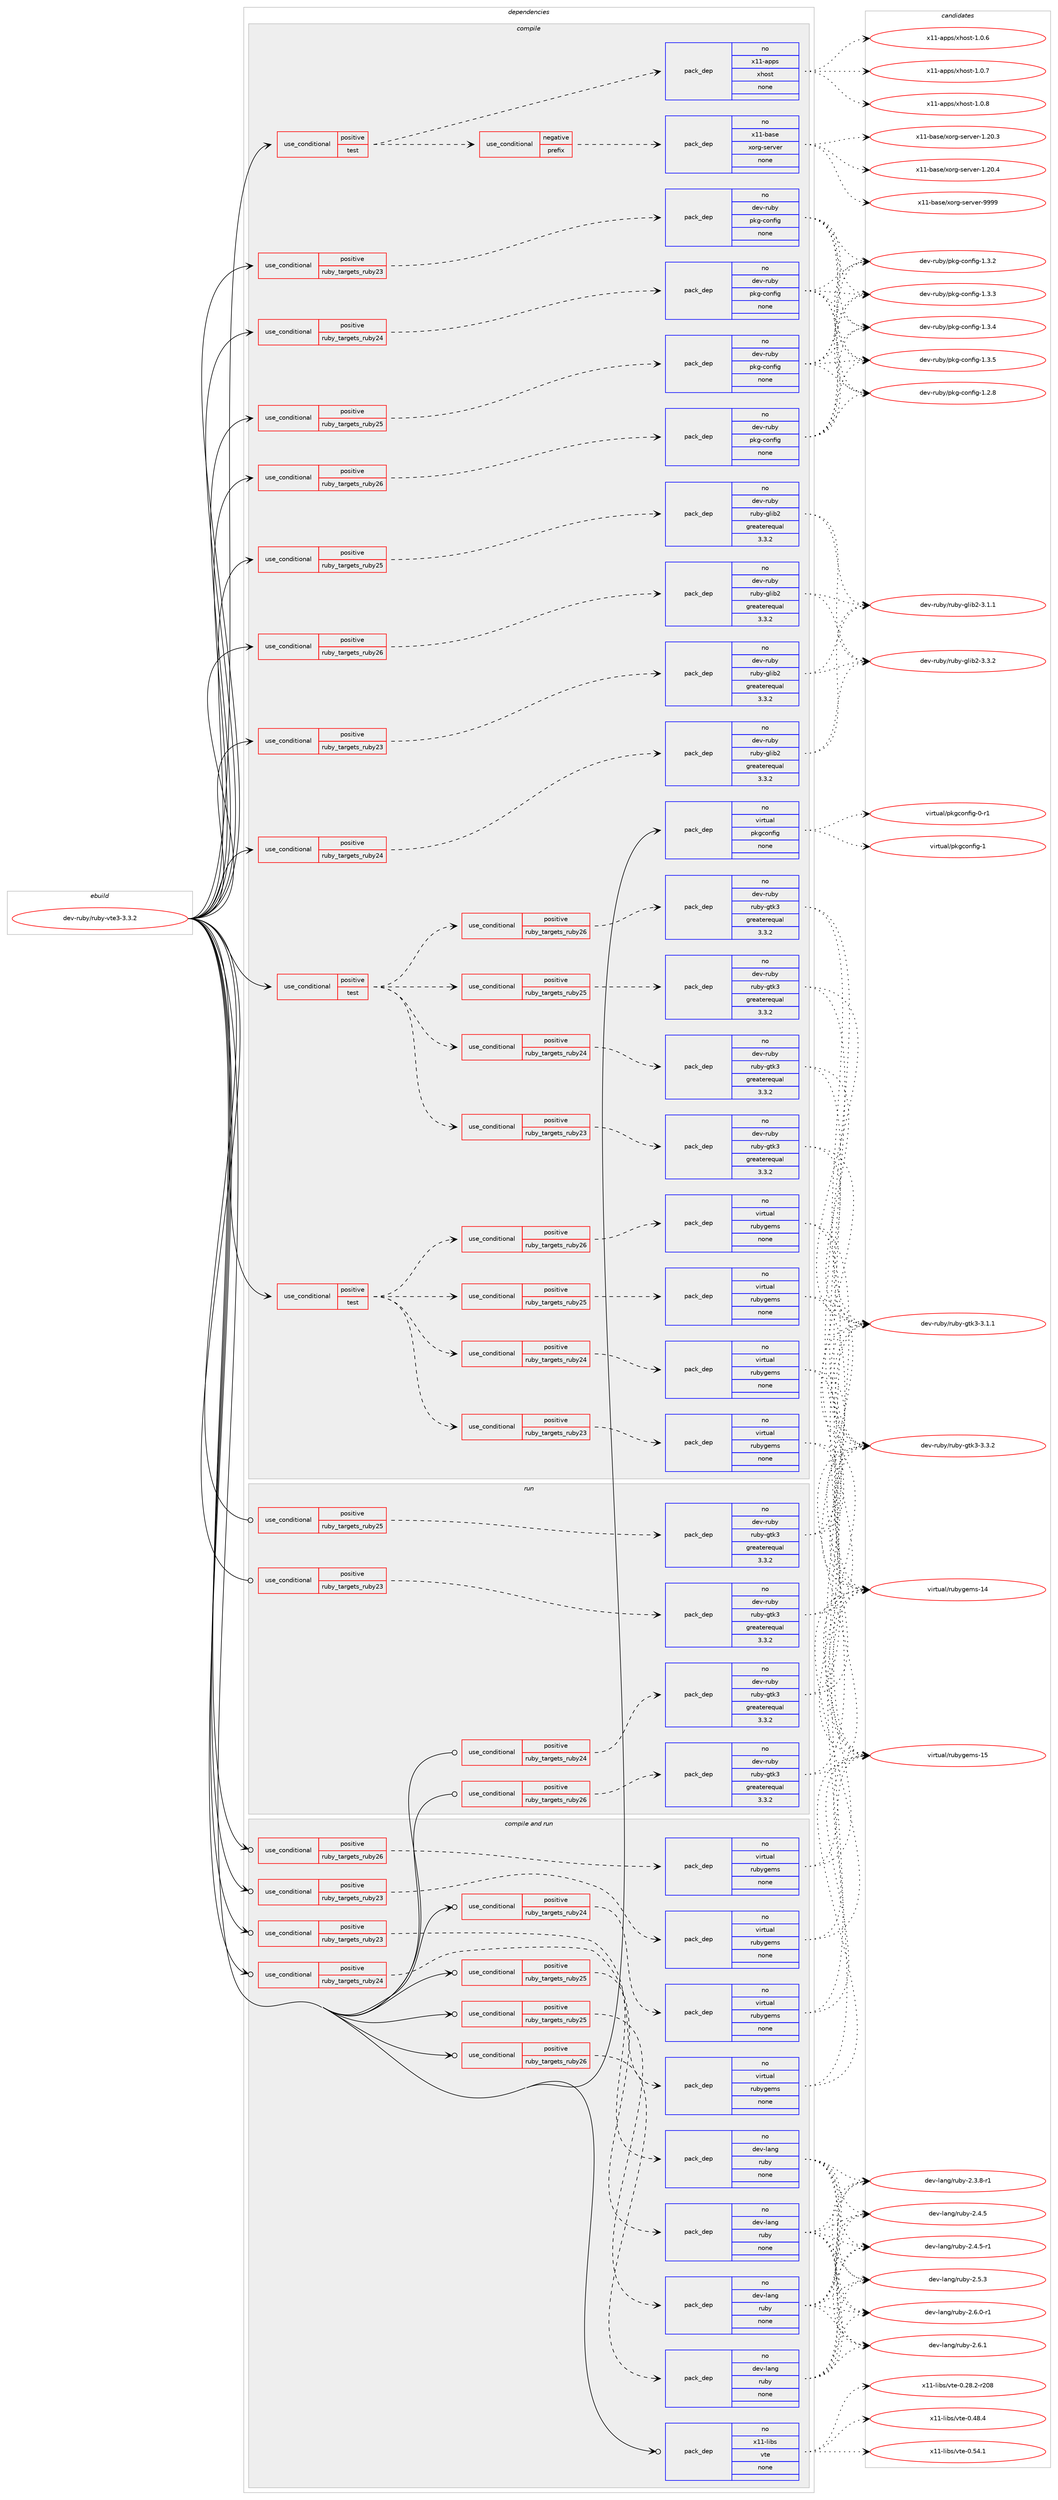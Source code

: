 digraph prolog {

# *************
# Graph options
# *************

newrank=true;
concentrate=true;
compound=true;
graph [rankdir=LR,fontname=Helvetica,fontsize=10,ranksep=1.5];#, ranksep=2.5, nodesep=0.2];
edge  [arrowhead=vee];
node  [fontname=Helvetica,fontsize=10];

# **********
# The ebuild
# **********

subgraph cluster_leftcol {
color=gray;
rank=same;
label=<<i>ebuild</i>>;
id [label="dev-ruby/ruby-vte3-3.3.2", color=red, width=4, href="../dev-ruby/ruby-vte3-3.3.2.svg"];
}

# ****************
# The dependencies
# ****************

subgraph cluster_midcol {
color=gray;
label=<<i>dependencies</i>>;
subgraph cluster_compile {
fillcolor="#eeeeee";
style=filled;
label=<<i>compile</i>>;
subgraph cond416242 {
dependency1525492 [label=<<TABLE BORDER="0" CELLBORDER="1" CELLSPACING="0" CELLPADDING="4"><TR><TD ROWSPAN="3" CELLPADDING="10">use_conditional</TD></TR><TR><TD>positive</TD></TR><TR><TD>ruby_targets_ruby23</TD></TR></TABLE>>, shape=none, color=red];
subgraph pack1085744 {
dependency1525493 [label=<<TABLE BORDER="0" CELLBORDER="1" CELLSPACING="0" CELLPADDING="4" WIDTH="220"><TR><TD ROWSPAN="6" CELLPADDING="30">pack_dep</TD></TR><TR><TD WIDTH="110">no</TD></TR><TR><TD>dev-ruby</TD></TR><TR><TD>pkg-config</TD></TR><TR><TD>none</TD></TR><TR><TD></TD></TR></TABLE>>, shape=none, color=blue];
}
dependency1525492:e -> dependency1525493:w [weight=20,style="dashed",arrowhead="vee"];
}
id:e -> dependency1525492:w [weight=20,style="solid",arrowhead="vee"];
subgraph cond416243 {
dependency1525494 [label=<<TABLE BORDER="0" CELLBORDER="1" CELLSPACING="0" CELLPADDING="4"><TR><TD ROWSPAN="3" CELLPADDING="10">use_conditional</TD></TR><TR><TD>positive</TD></TR><TR><TD>ruby_targets_ruby23</TD></TR></TABLE>>, shape=none, color=red];
subgraph pack1085745 {
dependency1525495 [label=<<TABLE BORDER="0" CELLBORDER="1" CELLSPACING="0" CELLPADDING="4" WIDTH="220"><TR><TD ROWSPAN="6" CELLPADDING="30">pack_dep</TD></TR><TR><TD WIDTH="110">no</TD></TR><TR><TD>dev-ruby</TD></TR><TR><TD>ruby-glib2</TD></TR><TR><TD>greaterequal</TD></TR><TR><TD>3.3.2</TD></TR></TABLE>>, shape=none, color=blue];
}
dependency1525494:e -> dependency1525495:w [weight=20,style="dashed",arrowhead="vee"];
}
id:e -> dependency1525494:w [weight=20,style="solid",arrowhead="vee"];
subgraph cond416244 {
dependency1525496 [label=<<TABLE BORDER="0" CELLBORDER="1" CELLSPACING="0" CELLPADDING="4"><TR><TD ROWSPAN="3" CELLPADDING="10">use_conditional</TD></TR><TR><TD>positive</TD></TR><TR><TD>ruby_targets_ruby24</TD></TR></TABLE>>, shape=none, color=red];
subgraph pack1085746 {
dependency1525497 [label=<<TABLE BORDER="0" CELLBORDER="1" CELLSPACING="0" CELLPADDING="4" WIDTH="220"><TR><TD ROWSPAN="6" CELLPADDING="30">pack_dep</TD></TR><TR><TD WIDTH="110">no</TD></TR><TR><TD>dev-ruby</TD></TR><TR><TD>pkg-config</TD></TR><TR><TD>none</TD></TR><TR><TD></TD></TR></TABLE>>, shape=none, color=blue];
}
dependency1525496:e -> dependency1525497:w [weight=20,style="dashed",arrowhead="vee"];
}
id:e -> dependency1525496:w [weight=20,style="solid",arrowhead="vee"];
subgraph cond416245 {
dependency1525498 [label=<<TABLE BORDER="0" CELLBORDER="1" CELLSPACING="0" CELLPADDING="4"><TR><TD ROWSPAN="3" CELLPADDING="10">use_conditional</TD></TR><TR><TD>positive</TD></TR><TR><TD>ruby_targets_ruby24</TD></TR></TABLE>>, shape=none, color=red];
subgraph pack1085747 {
dependency1525499 [label=<<TABLE BORDER="0" CELLBORDER="1" CELLSPACING="0" CELLPADDING="4" WIDTH="220"><TR><TD ROWSPAN="6" CELLPADDING="30">pack_dep</TD></TR><TR><TD WIDTH="110">no</TD></TR><TR><TD>dev-ruby</TD></TR><TR><TD>ruby-glib2</TD></TR><TR><TD>greaterequal</TD></TR><TR><TD>3.3.2</TD></TR></TABLE>>, shape=none, color=blue];
}
dependency1525498:e -> dependency1525499:w [weight=20,style="dashed",arrowhead="vee"];
}
id:e -> dependency1525498:w [weight=20,style="solid",arrowhead="vee"];
subgraph cond416246 {
dependency1525500 [label=<<TABLE BORDER="0" CELLBORDER="1" CELLSPACING="0" CELLPADDING="4"><TR><TD ROWSPAN="3" CELLPADDING="10">use_conditional</TD></TR><TR><TD>positive</TD></TR><TR><TD>ruby_targets_ruby25</TD></TR></TABLE>>, shape=none, color=red];
subgraph pack1085748 {
dependency1525501 [label=<<TABLE BORDER="0" CELLBORDER="1" CELLSPACING="0" CELLPADDING="4" WIDTH="220"><TR><TD ROWSPAN="6" CELLPADDING="30">pack_dep</TD></TR><TR><TD WIDTH="110">no</TD></TR><TR><TD>dev-ruby</TD></TR><TR><TD>pkg-config</TD></TR><TR><TD>none</TD></TR><TR><TD></TD></TR></TABLE>>, shape=none, color=blue];
}
dependency1525500:e -> dependency1525501:w [weight=20,style="dashed",arrowhead="vee"];
}
id:e -> dependency1525500:w [weight=20,style="solid",arrowhead="vee"];
subgraph cond416247 {
dependency1525502 [label=<<TABLE BORDER="0" CELLBORDER="1" CELLSPACING="0" CELLPADDING="4"><TR><TD ROWSPAN="3" CELLPADDING="10">use_conditional</TD></TR><TR><TD>positive</TD></TR><TR><TD>ruby_targets_ruby25</TD></TR></TABLE>>, shape=none, color=red];
subgraph pack1085749 {
dependency1525503 [label=<<TABLE BORDER="0" CELLBORDER="1" CELLSPACING="0" CELLPADDING="4" WIDTH="220"><TR><TD ROWSPAN="6" CELLPADDING="30">pack_dep</TD></TR><TR><TD WIDTH="110">no</TD></TR><TR><TD>dev-ruby</TD></TR><TR><TD>ruby-glib2</TD></TR><TR><TD>greaterequal</TD></TR><TR><TD>3.3.2</TD></TR></TABLE>>, shape=none, color=blue];
}
dependency1525502:e -> dependency1525503:w [weight=20,style="dashed",arrowhead="vee"];
}
id:e -> dependency1525502:w [weight=20,style="solid",arrowhead="vee"];
subgraph cond416248 {
dependency1525504 [label=<<TABLE BORDER="0" CELLBORDER="1" CELLSPACING="0" CELLPADDING="4"><TR><TD ROWSPAN="3" CELLPADDING="10">use_conditional</TD></TR><TR><TD>positive</TD></TR><TR><TD>ruby_targets_ruby26</TD></TR></TABLE>>, shape=none, color=red];
subgraph pack1085750 {
dependency1525505 [label=<<TABLE BORDER="0" CELLBORDER="1" CELLSPACING="0" CELLPADDING="4" WIDTH="220"><TR><TD ROWSPAN="6" CELLPADDING="30">pack_dep</TD></TR><TR><TD WIDTH="110">no</TD></TR><TR><TD>dev-ruby</TD></TR><TR><TD>pkg-config</TD></TR><TR><TD>none</TD></TR><TR><TD></TD></TR></TABLE>>, shape=none, color=blue];
}
dependency1525504:e -> dependency1525505:w [weight=20,style="dashed",arrowhead="vee"];
}
id:e -> dependency1525504:w [weight=20,style="solid",arrowhead="vee"];
subgraph cond416249 {
dependency1525506 [label=<<TABLE BORDER="0" CELLBORDER="1" CELLSPACING="0" CELLPADDING="4"><TR><TD ROWSPAN="3" CELLPADDING="10">use_conditional</TD></TR><TR><TD>positive</TD></TR><TR><TD>ruby_targets_ruby26</TD></TR></TABLE>>, shape=none, color=red];
subgraph pack1085751 {
dependency1525507 [label=<<TABLE BORDER="0" CELLBORDER="1" CELLSPACING="0" CELLPADDING="4" WIDTH="220"><TR><TD ROWSPAN="6" CELLPADDING="30">pack_dep</TD></TR><TR><TD WIDTH="110">no</TD></TR><TR><TD>dev-ruby</TD></TR><TR><TD>ruby-glib2</TD></TR><TR><TD>greaterequal</TD></TR><TR><TD>3.3.2</TD></TR></TABLE>>, shape=none, color=blue];
}
dependency1525506:e -> dependency1525507:w [weight=20,style="dashed",arrowhead="vee"];
}
id:e -> dependency1525506:w [weight=20,style="solid",arrowhead="vee"];
subgraph cond416250 {
dependency1525508 [label=<<TABLE BORDER="0" CELLBORDER="1" CELLSPACING="0" CELLPADDING="4"><TR><TD ROWSPAN="3" CELLPADDING="10">use_conditional</TD></TR><TR><TD>positive</TD></TR><TR><TD>test</TD></TR></TABLE>>, shape=none, color=red];
subgraph cond416251 {
dependency1525509 [label=<<TABLE BORDER="0" CELLBORDER="1" CELLSPACING="0" CELLPADDING="4"><TR><TD ROWSPAN="3" CELLPADDING="10">use_conditional</TD></TR><TR><TD>negative</TD></TR><TR><TD>prefix</TD></TR></TABLE>>, shape=none, color=red];
subgraph pack1085752 {
dependency1525510 [label=<<TABLE BORDER="0" CELLBORDER="1" CELLSPACING="0" CELLPADDING="4" WIDTH="220"><TR><TD ROWSPAN="6" CELLPADDING="30">pack_dep</TD></TR><TR><TD WIDTH="110">no</TD></TR><TR><TD>x11-base</TD></TR><TR><TD>xorg-server</TD></TR><TR><TD>none</TD></TR><TR><TD></TD></TR></TABLE>>, shape=none, color=blue];
}
dependency1525509:e -> dependency1525510:w [weight=20,style="dashed",arrowhead="vee"];
}
dependency1525508:e -> dependency1525509:w [weight=20,style="dashed",arrowhead="vee"];
subgraph pack1085753 {
dependency1525511 [label=<<TABLE BORDER="0" CELLBORDER="1" CELLSPACING="0" CELLPADDING="4" WIDTH="220"><TR><TD ROWSPAN="6" CELLPADDING="30">pack_dep</TD></TR><TR><TD WIDTH="110">no</TD></TR><TR><TD>x11-apps</TD></TR><TR><TD>xhost</TD></TR><TR><TD>none</TD></TR><TR><TD></TD></TR></TABLE>>, shape=none, color=blue];
}
dependency1525508:e -> dependency1525511:w [weight=20,style="dashed",arrowhead="vee"];
}
id:e -> dependency1525508:w [weight=20,style="solid",arrowhead="vee"];
subgraph cond416252 {
dependency1525512 [label=<<TABLE BORDER="0" CELLBORDER="1" CELLSPACING="0" CELLPADDING="4"><TR><TD ROWSPAN="3" CELLPADDING="10">use_conditional</TD></TR><TR><TD>positive</TD></TR><TR><TD>test</TD></TR></TABLE>>, shape=none, color=red];
subgraph cond416253 {
dependency1525513 [label=<<TABLE BORDER="0" CELLBORDER="1" CELLSPACING="0" CELLPADDING="4"><TR><TD ROWSPAN="3" CELLPADDING="10">use_conditional</TD></TR><TR><TD>positive</TD></TR><TR><TD>ruby_targets_ruby23</TD></TR></TABLE>>, shape=none, color=red];
subgraph pack1085754 {
dependency1525514 [label=<<TABLE BORDER="0" CELLBORDER="1" CELLSPACING="0" CELLPADDING="4" WIDTH="220"><TR><TD ROWSPAN="6" CELLPADDING="30">pack_dep</TD></TR><TR><TD WIDTH="110">no</TD></TR><TR><TD>dev-ruby</TD></TR><TR><TD>ruby-gtk3</TD></TR><TR><TD>greaterequal</TD></TR><TR><TD>3.3.2</TD></TR></TABLE>>, shape=none, color=blue];
}
dependency1525513:e -> dependency1525514:w [weight=20,style="dashed",arrowhead="vee"];
}
dependency1525512:e -> dependency1525513:w [weight=20,style="dashed",arrowhead="vee"];
subgraph cond416254 {
dependency1525515 [label=<<TABLE BORDER="0" CELLBORDER="1" CELLSPACING="0" CELLPADDING="4"><TR><TD ROWSPAN="3" CELLPADDING="10">use_conditional</TD></TR><TR><TD>positive</TD></TR><TR><TD>ruby_targets_ruby24</TD></TR></TABLE>>, shape=none, color=red];
subgraph pack1085755 {
dependency1525516 [label=<<TABLE BORDER="0" CELLBORDER="1" CELLSPACING="0" CELLPADDING="4" WIDTH="220"><TR><TD ROWSPAN="6" CELLPADDING="30">pack_dep</TD></TR><TR><TD WIDTH="110">no</TD></TR><TR><TD>dev-ruby</TD></TR><TR><TD>ruby-gtk3</TD></TR><TR><TD>greaterequal</TD></TR><TR><TD>3.3.2</TD></TR></TABLE>>, shape=none, color=blue];
}
dependency1525515:e -> dependency1525516:w [weight=20,style="dashed",arrowhead="vee"];
}
dependency1525512:e -> dependency1525515:w [weight=20,style="dashed",arrowhead="vee"];
subgraph cond416255 {
dependency1525517 [label=<<TABLE BORDER="0" CELLBORDER="1" CELLSPACING="0" CELLPADDING="4"><TR><TD ROWSPAN="3" CELLPADDING="10">use_conditional</TD></TR><TR><TD>positive</TD></TR><TR><TD>ruby_targets_ruby25</TD></TR></TABLE>>, shape=none, color=red];
subgraph pack1085756 {
dependency1525518 [label=<<TABLE BORDER="0" CELLBORDER="1" CELLSPACING="0" CELLPADDING="4" WIDTH="220"><TR><TD ROWSPAN="6" CELLPADDING="30">pack_dep</TD></TR><TR><TD WIDTH="110">no</TD></TR><TR><TD>dev-ruby</TD></TR><TR><TD>ruby-gtk3</TD></TR><TR><TD>greaterequal</TD></TR><TR><TD>3.3.2</TD></TR></TABLE>>, shape=none, color=blue];
}
dependency1525517:e -> dependency1525518:w [weight=20,style="dashed",arrowhead="vee"];
}
dependency1525512:e -> dependency1525517:w [weight=20,style="dashed",arrowhead="vee"];
subgraph cond416256 {
dependency1525519 [label=<<TABLE BORDER="0" CELLBORDER="1" CELLSPACING="0" CELLPADDING="4"><TR><TD ROWSPAN="3" CELLPADDING="10">use_conditional</TD></TR><TR><TD>positive</TD></TR><TR><TD>ruby_targets_ruby26</TD></TR></TABLE>>, shape=none, color=red];
subgraph pack1085757 {
dependency1525520 [label=<<TABLE BORDER="0" CELLBORDER="1" CELLSPACING="0" CELLPADDING="4" WIDTH="220"><TR><TD ROWSPAN="6" CELLPADDING="30">pack_dep</TD></TR><TR><TD WIDTH="110">no</TD></TR><TR><TD>dev-ruby</TD></TR><TR><TD>ruby-gtk3</TD></TR><TR><TD>greaterequal</TD></TR><TR><TD>3.3.2</TD></TR></TABLE>>, shape=none, color=blue];
}
dependency1525519:e -> dependency1525520:w [weight=20,style="dashed",arrowhead="vee"];
}
dependency1525512:e -> dependency1525519:w [weight=20,style="dashed",arrowhead="vee"];
}
id:e -> dependency1525512:w [weight=20,style="solid",arrowhead="vee"];
subgraph cond416257 {
dependency1525521 [label=<<TABLE BORDER="0" CELLBORDER="1" CELLSPACING="0" CELLPADDING="4"><TR><TD ROWSPAN="3" CELLPADDING="10">use_conditional</TD></TR><TR><TD>positive</TD></TR><TR><TD>test</TD></TR></TABLE>>, shape=none, color=red];
subgraph cond416258 {
dependency1525522 [label=<<TABLE BORDER="0" CELLBORDER="1" CELLSPACING="0" CELLPADDING="4"><TR><TD ROWSPAN="3" CELLPADDING="10">use_conditional</TD></TR><TR><TD>positive</TD></TR><TR><TD>ruby_targets_ruby23</TD></TR></TABLE>>, shape=none, color=red];
subgraph pack1085758 {
dependency1525523 [label=<<TABLE BORDER="0" CELLBORDER="1" CELLSPACING="0" CELLPADDING="4" WIDTH="220"><TR><TD ROWSPAN="6" CELLPADDING="30">pack_dep</TD></TR><TR><TD WIDTH="110">no</TD></TR><TR><TD>virtual</TD></TR><TR><TD>rubygems</TD></TR><TR><TD>none</TD></TR><TR><TD></TD></TR></TABLE>>, shape=none, color=blue];
}
dependency1525522:e -> dependency1525523:w [weight=20,style="dashed",arrowhead="vee"];
}
dependency1525521:e -> dependency1525522:w [weight=20,style="dashed",arrowhead="vee"];
subgraph cond416259 {
dependency1525524 [label=<<TABLE BORDER="0" CELLBORDER="1" CELLSPACING="0" CELLPADDING="4"><TR><TD ROWSPAN="3" CELLPADDING="10">use_conditional</TD></TR><TR><TD>positive</TD></TR><TR><TD>ruby_targets_ruby24</TD></TR></TABLE>>, shape=none, color=red];
subgraph pack1085759 {
dependency1525525 [label=<<TABLE BORDER="0" CELLBORDER="1" CELLSPACING="0" CELLPADDING="4" WIDTH="220"><TR><TD ROWSPAN="6" CELLPADDING="30">pack_dep</TD></TR><TR><TD WIDTH="110">no</TD></TR><TR><TD>virtual</TD></TR><TR><TD>rubygems</TD></TR><TR><TD>none</TD></TR><TR><TD></TD></TR></TABLE>>, shape=none, color=blue];
}
dependency1525524:e -> dependency1525525:w [weight=20,style="dashed",arrowhead="vee"];
}
dependency1525521:e -> dependency1525524:w [weight=20,style="dashed",arrowhead="vee"];
subgraph cond416260 {
dependency1525526 [label=<<TABLE BORDER="0" CELLBORDER="1" CELLSPACING="0" CELLPADDING="4"><TR><TD ROWSPAN="3" CELLPADDING="10">use_conditional</TD></TR><TR><TD>positive</TD></TR><TR><TD>ruby_targets_ruby25</TD></TR></TABLE>>, shape=none, color=red];
subgraph pack1085760 {
dependency1525527 [label=<<TABLE BORDER="0" CELLBORDER="1" CELLSPACING="0" CELLPADDING="4" WIDTH="220"><TR><TD ROWSPAN="6" CELLPADDING="30">pack_dep</TD></TR><TR><TD WIDTH="110">no</TD></TR><TR><TD>virtual</TD></TR><TR><TD>rubygems</TD></TR><TR><TD>none</TD></TR><TR><TD></TD></TR></TABLE>>, shape=none, color=blue];
}
dependency1525526:e -> dependency1525527:w [weight=20,style="dashed",arrowhead="vee"];
}
dependency1525521:e -> dependency1525526:w [weight=20,style="dashed",arrowhead="vee"];
subgraph cond416261 {
dependency1525528 [label=<<TABLE BORDER="0" CELLBORDER="1" CELLSPACING="0" CELLPADDING="4"><TR><TD ROWSPAN="3" CELLPADDING="10">use_conditional</TD></TR><TR><TD>positive</TD></TR><TR><TD>ruby_targets_ruby26</TD></TR></TABLE>>, shape=none, color=red];
subgraph pack1085761 {
dependency1525529 [label=<<TABLE BORDER="0" CELLBORDER="1" CELLSPACING="0" CELLPADDING="4" WIDTH="220"><TR><TD ROWSPAN="6" CELLPADDING="30">pack_dep</TD></TR><TR><TD WIDTH="110">no</TD></TR><TR><TD>virtual</TD></TR><TR><TD>rubygems</TD></TR><TR><TD>none</TD></TR><TR><TD></TD></TR></TABLE>>, shape=none, color=blue];
}
dependency1525528:e -> dependency1525529:w [weight=20,style="dashed",arrowhead="vee"];
}
dependency1525521:e -> dependency1525528:w [weight=20,style="dashed",arrowhead="vee"];
}
id:e -> dependency1525521:w [weight=20,style="solid",arrowhead="vee"];
subgraph pack1085762 {
dependency1525530 [label=<<TABLE BORDER="0" CELLBORDER="1" CELLSPACING="0" CELLPADDING="4" WIDTH="220"><TR><TD ROWSPAN="6" CELLPADDING="30">pack_dep</TD></TR><TR><TD WIDTH="110">no</TD></TR><TR><TD>virtual</TD></TR><TR><TD>pkgconfig</TD></TR><TR><TD>none</TD></TR><TR><TD></TD></TR></TABLE>>, shape=none, color=blue];
}
id:e -> dependency1525530:w [weight=20,style="solid",arrowhead="vee"];
}
subgraph cluster_compileandrun {
fillcolor="#eeeeee";
style=filled;
label=<<i>compile and run</i>>;
subgraph cond416262 {
dependency1525531 [label=<<TABLE BORDER="0" CELLBORDER="1" CELLSPACING="0" CELLPADDING="4"><TR><TD ROWSPAN="3" CELLPADDING="10">use_conditional</TD></TR><TR><TD>positive</TD></TR><TR><TD>ruby_targets_ruby23</TD></TR></TABLE>>, shape=none, color=red];
subgraph pack1085763 {
dependency1525532 [label=<<TABLE BORDER="0" CELLBORDER="1" CELLSPACING="0" CELLPADDING="4" WIDTH="220"><TR><TD ROWSPAN="6" CELLPADDING="30">pack_dep</TD></TR><TR><TD WIDTH="110">no</TD></TR><TR><TD>dev-lang</TD></TR><TR><TD>ruby</TD></TR><TR><TD>none</TD></TR><TR><TD></TD></TR></TABLE>>, shape=none, color=blue];
}
dependency1525531:e -> dependency1525532:w [weight=20,style="dashed",arrowhead="vee"];
}
id:e -> dependency1525531:w [weight=20,style="solid",arrowhead="odotvee"];
subgraph cond416263 {
dependency1525533 [label=<<TABLE BORDER="0" CELLBORDER="1" CELLSPACING="0" CELLPADDING="4"><TR><TD ROWSPAN="3" CELLPADDING="10">use_conditional</TD></TR><TR><TD>positive</TD></TR><TR><TD>ruby_targets_ruby23</TD></TR></TABLE>>, shape=none, color=red];
subgraph pack1085764 {
dependency1525534 [label=<<TABLE BORDER="0" CELLBORDER="1" CELLSPACING="0" CELLPADDING="4" WIDTH="220"><TR><TD ROWSPAN="6" CELLPADDING="30">pack_dep</TD></TR><TR><TD WIDTH="110">no</TD></TR><TR><TD>virtual</TD></TR><TR><TD>rubygems</TD></TR><TR><TD>none</TD></TR><TR><TD></TD></TR></TABLE>>, shape=none, color=blue];
}
dependency1525533:e -> dependency1525534:w [weight=20,style="dashed",arrowhead="vee"];
}
id:e -> dependency1525533:w [weight=20,style="solid",arrowhead="odotvee"];
subgraph cond416264 {
dependency1525535 [label=<<TABLE BORDER="0" CELLBORDER="1" CELLSPACING="0" CELLPADDING="4"><TR><TD ROWSPAN="3" CELLPADDING="10">use_conditional</TD></TR><TR><TD>positive</TD></TR><TR><TD>ruby_targets_ruby24</TD></TR></TABLE>>, shape=none, color=red];
subgraph pack1085765 {
dependency1525536 [label=<<TABLE BORDER="0" CELLBORDER="1" CELLSPACING="0" CELLPADDING="4" WIDTH="220"><TR><TD ROWSPAN="6" CELLPADDING="30">pack_dep</TD></TR><TR><TD WIDTH="110">no</TD></TR><TR><TD>dev-lang</TD></TR><TR><TD>ruby</TD></TR><TR><TD>none</TD></TR><TR><TD></TD></TR></TABLE>>, shape=none, color=blue];
}
dependency1525535:e -> dependency1525536:w [weight=20,style="dashed",arrowhead="vee"];
}
id:e -> dependency1525535:w [weight=20,style="solid",arrowhead="odotvee"];
subgraph cond416265 {
dependency1525537 [label=<<TABLE BORDER="0" CELLBORDER="1" CELLSPACING="0" CELLPADDING="4"><TR><TD ROWSPAN="3" CELLPADDING="10">use_conditional</TD></TR><TR><TD>positive</TD></TR><TR><TD>ruby_targets_ruby24</TD></TR></TABLE>>, shape=none, color=red];
subgraph pack1085766 {
dependency1525538 [label=<<TABLE BORDER="0" CELLBORDER="1" CELLSPACING="0" CELLPADDING="4" WIDTH="220"><TR><TD ROWSPAN="6" CELLPADDING="30">pack_dep</TD></TR><TR><TD WIDTH="110">no</TD></TR><TR><TD>virtual</TD></TR><TR><TD>rubygems</TD></TR><TR><TD>none</TD></TR><TR><TD></TD></TR></TABLE>>, shape=none, color=blue];
}
dependency1525537:e -> dependency1525538:w [weight=20,style="dashed",arrowhead="vee"];
}
id:e -> dependency1525537:w [weight=20,style="solid",arrowhead="odotvee"];
subgraph cond416266 {
dependency1525539 [label=<<TABLE BORDER="0" CELLBORDER="1" CELLSPACING="0" CELLPADDING="4"><TR><TD ROWSPAN="3" CELLPADDING="10">use_conditional</TD></TR><TR><TD>positive</TD></TR><TR><TD>ruby_targets_ruby25</TD></TR></TABLE>>, shape=none, color=red];
subgraph pack1085767 {
dependency1525540 [label=<<TABLE BORDER="0" CELLBORDER="1" CELLSPACING="0" CELLPADDING="4" WIDTH="220"><TR><TD ROWSPAN="6" CELLPADDING="30">pack_dep</TD></TR><TR><TD WIDTH="110">no</TD></TR><TR><TD>dev-lang</TD></TR><TR><TD>ruby</TD></TR><TR><TD>none</TD></TR><TR><TD></TD></TR></TABLE>>, shape=none, color=blue];
}
dependency1525539:e -> dependency1525540:w [weight=20,style="dashed",arrowhead="vee"];
}
id:e -> dependency1525539:w [weight=20,style="solid",arrowhead="odotvee"];
subgraph cond416267 {
dependency1525541 [label=<<TABLE BORDER="0" CELLBORDER="1" CELLSPACING="0" CELLPADDING="4"><TR><TD ROWSPAN="3" CELLPADDING="10">use_conditional</TD></TR><TR><TD>positive</TD></TR><TR><TD>ruby_targets_ruby25</TD></TR></TABLE>>, shape=none, color=red];
subgraph pack1085768 {
dependency1525542 [label=<<TABLE BORDER="0" CELLBORDER="1" CELLSPACING="0" CELLPADDING="4" WIDTH="220"><TR><TD ROWSPAN="6" CELLPADDING="30">pack_dep</TD></TR><TR><TD WIDTH="110">no</TD></TR><TR><TD>virtual</TD></TR><TR><TD>rubygems</TD></TR><TR><TD>none</TD></TR><TR><TD></TD></TR></TABLE>>, shape=none, color=blue];
}
dependency1525541:e -> dependency1525542:w [weight=20,style="dashed",arrowhead="vee"];
}
id:e -> dependency1525541:w [weight=20,style="solid",arrowhead="odotvee"];
subgraph cond416268 {
dependency1525543 [label=<<TABLE BORDER="0" CELLBORDER="1" CELLSPACING="0" CELLPADDING="4"><TR><TD ROWSPAN="3" CELLPADDING="10">use_conditional</TD></TR><TR><TD>positive</TD></TR><TR><TD>ruby_targets_ruby26</TD></TR></TABLE>>, shape=none, color=red];
subgraph pack1085769 {
dependency1525544 [label=<<TABLE BORDER="0" CELLBORDER="1" CELLSPACING="0" CELLPADDING="4" WIDTH="220"><TR><TD ROWSPAN="6" CELLPADDING="30">pack_dep</TD></TR><TR><TD WIDTH="110">no</TD></TR><TR><TD>dev-lang</TD></TR><TR><TD>ruby</TD></TR><TR><TD>none</TD></TR><TR><TD></TD></TR></TABLE>>, shape=none, color=blue];
}
dependency1525543:e -> dependency1525544:w [weight=20,style="dashed",arrowhead="vee"];
}
id:e -> dependency1525543:w [weight=20,style="solid",arrowhead="odotvee"];
subgraph cond416269 {
dependency1525545 [label=<<TABLE BORDER="0" CELLBORDER="1" CELLSPACING="0" CELLPADDING="4"><TR><TD ROWSPAN="3" CELLPADDING="10">use_conditional</TD></TR><TR><TD>positive</TD></TR><TR><TD>ruby_targets_ruby26</TD></TR></TABLE>>, shape=none, color=red];
subgraph pack1085770 {
dependency1525546 [label=<<TABLE BORDER="0" CELLBORDER="1" CELLSPACING="0" CELLPADDING="4" WIDTH="220"><TR><TD ROWSPAN="6" CELLPADDING="30">pack_dep</TD></TR><TR><TD WIDTH="110">no</TD></TR><TR><TD>virtual</TD></TR><TR><TD>rubygems</TD></TR><TR><TD>none</TD></TR><TR><TD></TD></TR></TABLE>>, shape=none, color=blue];
}
dependency1525545:e -> dependency1525546:w [weight=20,style="dashed",arrowhead="vee"];
}
id:e -> dependency1525545:w [weight=20,style="solid",arrowhead="odotvee"];
subgraph pack1085771 {
dependency1525547 [label=<<TABLE BORDER="0" CELLBORDER="1" CELLSPACING="0" CELLPADDING="4" WIDTH="220"><TR><TD ROWSPAN="6" CELLPADDING="30">pack_dep</TD></TR><TR><TD WIDTH="110">no</TD></TR><TR><TD>x11-libs</TD></TR><TR><TD>vte</TD></TR><TR><TD>none</TD></TR><TR><TD></TD></TR></TABLE>>, shape=none, color=blue];
}
id:e -> dependency1525547:w [weight=20,style="solid",arrowhead="odotvee"];
}
subgraph cluster_run {
fillcolor="#eeeeee";
style=filled;
label=<<i>run</i>>;
subgraph cond416270 {
dependency1525548 [label=<<TABLE BORDER="0" CELLBORDER="1" CELLSPACING="0" CELLPADDING="4"><TR><TD ROWSPAN="3" CELLPADDING="10">use_conditional</TD></TR><TR><TD>positive</TD></TR><TR><TD>ruby_targets_ruby23</TD></TR></TABLE>>, shape=none, color=red];
subgraph pack1085772 {
dependency1525549 [label=<<TABLE BORDER="0" CELLBORDER="1" CELLSPACING="0" CELLPADDING="4" WIDTH="220"><TR><TD ROWSPAN="6" CELLPADDING="30">pack_dep</TD></TR><TR><TD WIDTH="110">no</TD></TR><TR><TD>dev-ruby</TD></TR><TR><TD>ruby-gtk3</TD></TR><TR><TD>greaterequal</TD></TR><TR><TD>3.3.2</TD></TR></TABLE>>, shape=none, color=blue];
}
dependency1525548:e -> dependency1525549:w [weight=20,style="dashed",arrowhead="vee"];
}
id:e -> dependency1525548:w [weight=20,style="solid",arrowhead="odot"];
subgraph cond416271 {
dependency1525550 [label=<<TABLE BORDER="0" CELLBORDER="1" CELLSPACING="0" CELLPADDING="4"><TR><TD ROWSPAN="3" CELLPADDING="10">use_conditional</TD></TR><TR><TD>positive</TD></TR><TR><TD>ruby_targets_ruby24</TD></TR></TABLE>>, shape=none, color=red];
subgraph pack1085773 {
dependency1525551 [label=<<TABLE BORDER="0" CELLBORDER="1" CELLSPACING="0" CELLPADDING="4" WIDTH="220"><TR><TD ROWSPAN="6" CELLPADDING="30">pack_dep</TD></TR><TR><TD WIDTH="110">no</TD></TR><TR><TD>dev-ruby</TD></TR><TR><TD>ruby-gtk3</TD></TR><TR><TD>greaterequal</TD></TR><TR><TD>3.3.2</TD></TR></TABLE>>, shape=none, color=blue];
}
dependency1525550:e -> dependency1525551:w [weight=20,style="dashed",arrowhead="vee"];
}
id:e -> dependency1525550:w [weight=20,style="solid",arrowhead="odot"];
subgraph cond416272 {
dependency1525552 [label=<<TABLE BORDER="0" CELLBORDER="1" CELLSPACING="0" CELLPADDING="4"><TR><TD ROWSPAN="3" CELLPADDING="10">use_conditional</TD></TR><TR><TD>positive</TD></TR><TR><TD>ruby_targets_ruby25</TD></TR></TABLE>>, shape=none, color=red];
subgraph pack1085774 {
dependency1525553 [label=<<TABLE BORDER="0" CELLBORDER="1" CELLSPACING="0" CELLPADDING="4" WIDTH="220"><TR><TD ROWSPAN="6" CELLPADDING="30">pack_dep</TD></TR><TR><TD WIDTH="110">no</TD></TR><TR><TD>dev-ruby</TD></TR><TR><TD>ruby-gtk3</TD></TR><TR><TD>greaterequal</TD></TR><TR><TD>3.3.2</TD></TR></TABLE>>, shape=none, color=blue];
}
dependency1525552:e -> dependency1525553:w [weight=20,style="dashed",arrowhead="vee"];
}
id:e -> dependency1525552:w [weight=20,style="solid",arrowhead="odot"];
subgraph cond416273 {
dependency1525554 [label=<<TABLE BORDER="0" CELLBORDER="1" CELLSPACING="0" CELLPADDING="4"><TR><TD ROWSPAN="3" CELLPADDING="10">use_conditional</TD></TR><TR><TD>positive</TD></TR><TR><TD>ruby_targets_ruby26</TD></TR></TABLE>>, shape=none, color=red];
subgraph pack1085775 {
dependency1525555 [label=<<TABLE BORDER="0" CELLBORDER="1" CELLSPACING="0" CELLPADDING="4" WIDTH="220"><TR><TD ROWSPAN="6" CELLPADDING="30">pack_dep</TD></TR><TR><TD WIDTH="110">no</TD></TR><TR><TD>dev-ruby</TD></TR><TR><TD>ruby-gtk3</TD></TR><TR><TD>greaterequal</TD></TR><TR><TD>3.3.2</TD></TR></TABLE>>, shape=none, color=blue];
}
dependency1525554:e -> dependency1525555:w [weight=20,style="dashed",arrowhead="vee"];
}
id:e -> dependency1525554:w [weight=20,style="solid",arrowhead="odot"];
}
}

# **************
# The candidates
# **************

subgraph cluster_choices {
rank=same;
color=gray;
label=<<i>candidates</i>>;

subgraph choice1085744 {
color=black;
nodesep=1;
choice1001011184511411798121471121071034599111110102105103454946504656 [label="dev-ruby/pkg-config-1.2.8", color=red, width=4,href="../dev-ruby/pkg-config-1.2.8.svg"];
choice1001011184511411798121471121071034599111110102105103454946514650 [label="dev-ruby/pkg-config-1.3.2", color=red, width=4,href="../dev-ruby/pkg-config-1.3.2.svg"];
choice1001011184511411798121471121071034599111110102105103454946514651 [label="dev-ruby/pkg-config-1.3.3", color=red, width=4,href="../dev-ruby/pkg-config-1.3.3.svg"];
choice1001011184511411798121471121071034599111110102105103454946514652 [label="dev-ruby/pkg-config-1.3.4", color=red, width=4,href="../dev-ruby/pkg-config-1.3.4.svg"];
choice1001011184511411798121471121071034599111110102105103454946514653 [label="dev-ruby/pkg-config-1.3.5", color=red, width=4,href="../dev-ruby/pkg-config-1.3.5.svg"];
dependency1525493:e -> choice1001011184511411798121471121071034599111110102105103454946504656:w [style=dotted,weight="100"];
dependency1525493:e -> choice1001011184511411798121471121071034599111110102105103454946514650:w [style=dotted,weight="100"];
dependency1525493:e -> choice1001011184511411798121471121071034599111110102105103454946514651:w [style=dotted,weight="100"];
dependency1525493:e -> choice1001011184511411798121471121071034599111110102105103454946514652:w [style=dotted,weight="100"];
dependency1525493:e -> choice1001011184511411798121471121071034599111110102105103454946514653:w [style=dotted,weight="100"];
}
subgraph choice1085745 {
color=black;
nodesep=1;
choice10010111845114117981214711411798121451031081059850455146494649 [label="dev-ruby/ruby-glib2-3.1.1", color=red, width=4,href="../dev-ruby/ruby-glib2-3.1.1.svg"];
choice10010111845114117981214711411798121451031081059850455146514650 [label="dev-ruby/ruby-glib2-3.3.2", color=red, width=4,href="../dev-ruby/ruby-glib2-3.3.2.svg"];
dependency1525495:e -> choice10010111845114117981214711411798121451031081059850455146494649:w [style=dotted,weight="100"];
dependency1525495:e -> choice10010111845114117981214711411798121451031081059850455146514650:w [style=dotted,weight="100"];
}
subgraph choice1085746 {
color=black;
nodesep=1;
choice1001011184511411798121471121071034599111110102105103454946504656 [label="dev-ruby/pkg-config-1.2.8", color=red, width=4,href="../dev-ruby/pkg-config-1.2.8.svg"];
choice1001011184511411798121471121071034599111110102105103454946514650 [label="dev-ruby/pkg-config-1.3.2", color=red, width=4,href="../dev-ruby/pkg-config-1.3.2.svg"];
choice1001011184511411798121471121071034599111110102105103454946514651 [label="dev-ruby/pkg-config-1.3.3", color=red, width=4,href="../dev-ruby/pkg-config-1.3.3.svg"];
choice1001011184511411798121471121071034599111110102105103454946514652 [label="dev-ruby/pkg-config-1.3.4", color=red, width=4,href="../dev-ruby/pkg-config-1.3.4.svg"];
choice1001011184511411798121471121071034599111110102105103454946514653 [label="dev-ruby/pkg-config-1.3.5", color=red, width=4,href="../dev-ruby/pkg-config-1.3.5.svg"];
dependency1525497:e -> choice1001011184511411798121471121071034599111110102105103454946504656:w [style=dotted,weight="100"];
dependency1525497:e -> choice1001011184511411798121471121071034599111110102105103454946514650:w [style=dotted,weight="100"];
dependency1525497:e -> choice1001011184511411798121471121071034599111110102105103454946514651:w [style=dotted,weight="100"];
dependency1525497:e -> choice1001011184511411798121471121071034599111110102105103454946514652:w [style=dotted,weight="100"];
dependency1525497:e -> choice1001011184511411798121471121071034599111110102105103454946514653:w [style=dotted,weight="100"];
}
subgraph choice1085747 {
color=black;
nodesep=1;
choice10010111845114117981214711411798121451031081059850455146494649 [label="dev-ruby/ruby-glib2-3.1.1", color=red, width=4,href="../dev-ruby/ruby-glib2-3.1.1.svg"];
choice10010111845114117981214711411798121451031081059850455146514650 [label="dev-ruby/ruby-glib2-3.3.2", color=red, width=4,href="../dev-ruby/ruby-glib2-3.3.2.svg"];
dependency1525499:e -> choice10010111845114117981214711411798121451031081059850455146494649:w [style=dotted,weight="100"];
dependency1525499:e -> choice10010111845114117981214711411798121451031081059850455146514650:w [style=dotted,weight="100"];
}
subgraph choice1085748 {
color=black;
nodesep=1;
choice1001011184511411798121471121071034599111110102105103454946504656 [label="dev-ruby/pkg-config-1.2.8", color=red, width=4,href="../dev-ruby/pkg-config-1.2.8.svg"];
choice1001011184511411798121471121071034599111110102105103454946514650 [label="dev-ruby/pkg-config-1.3.2", color=red, width=4,href="../dev-ruby/pkg-config-1.3.2.svg"];
choice1001011184511411798121471121071034599111110102105103454946514651 [label="dev-ruby/pkg-config-1.3.3", color=red, width=4,href="../dev-ruby/pkg-config-1.3.3.svg"];
choice1001011184511411798121471121071034599111110102105103454946514652 [label="dev-ruby/pkg-config-1.3.4", color=red, width=4,href="../dev-ruby/pkg-config-1.3.4.svg"];
choice1001011184511411798121471121071034599111110102105103454946514653 [label="dev-ruby/pkg-config-1.3.5", color=red, width=4,href="../dev-ruby/pkg-config-1.3.5.svg"];
dependency1525501:e -> choice1001011184511411798121471121071034599111110102105103454946504656:w [style=dotted,weight="100"];
dependency1525501:e -> choice1001011184511411798121471121071034599111110102105103454946514650:w [style=dotted,weight="100"];
dependency1525501:e -> choice1001011184511411798121471121071034599111110102105103454946514651:w [style=dotted,weight="100"];
dependency1525501:e -> choice1001011184511411798121471121071034599111110102105103454946514652:w [style=dotted,weight="100"];
dependency1525501:e -> choice1001011184511411798121471121071034599111110102105103454946514653:w [style=dotted,weight="100"];
}
subgraph choice1085749 {
color=black;
nodesep=1;
choice10010111845114117981214711411798121451031081059850455146494649 [label="dev-ruby/ruby-glib2-3.1.1", color=red, width=4,href="../dev-ruby/ruby-glib2-3.1.1.svg"];
choice10010111845114117981214711411798121451031081059850455146514650 [label="dev-ruby/ruby-glib2-3.3.2", color=red, width=4,href="../dev-ruby/ruby-glib2-3.3.2.svg"];
dependency1525503:e -> choice10010111845114117981214711411798121451031081059850455146494649:w [style=dotted,weight="100"];
dependency1525503:e -> choice10010111845114117981214711411798121451031081059850455146514650:w [style=dotted,weight="100"];
}
subgraph choice1085750 {
color=black;
nodesep=1;
choice1001011184511411798121471121071034599111110102105103454946504656 [label="dev-ruby/pkg-config-1.2.8", color=red, width=4,href="../dev-ruby/pkg-config-1.2.8.svg"];
choice1001011184511411798121471121071034599111110102105103454946514650 [label="dev-ruby/pkg-config-1.3.2", color=red, width=4,href="../dev-ruby/pkg-config-1.3.2.svg"];
choice1001011184511411798121471121071034599111110102105103454946514651 [label="dev-ruby/pkg-config-1.3.3", color=red, width=4,href="../dev-ruby/pkg-config-1.3.3.svg"];
choice1001011184511411798121471121071034599111110102105103454946514652 [label="dev-ruby/pkg-config-1.3.4", color=red, width=4,href="../dev-ruby/pkg-config-1.3.4.svg"];
choice1001011184511411798121471121071034599111110102105103454946514653 [label="dev-ruby/pkg-config-1.3.5", color=red, width=4,href="../dev-ruby/pkg-config-1.3.5.svg"];
dependency1525505:e -> choice1001011184511411798121471121071034599111110102105103454946504656:w [style=dotted,weight="100"];
dependency1525505:e -> choice1001011184511411798121471121071034599111110102105103454946514650:w [style=dotted,weight="100"];
dependency1525505:e -> choice1001011184511411798121471121071034599111110102105103454946514651:w [style=dotted,weight="100"];
dependency1525505:e -> choice1001011184511411798121471121071034599111110102105103454946514652:w [style=dotted,weight="100"];
dependency1525505:e -> choice1001011184511411798121471121071034599111110102105103454946514653:w [style=dotted,weight="100"];
}
subgraph choice1085751 {
color=black;
nodesep=1;
choice10010111845114117981214711411798121451031081059850455146494649 [label="dev-ruby/ruby-glib2-3.1.1", color=red, width=4,href="../dev-ruby/ruby-glib2-3.1.1.svg"];
choice10010111845114117981214711411798121451031081059850455146514650 [label="dev-ruby/ruby-glib2-3.3.2", color=red, width=4,href="../dev-ruby/ruby-glib2-3.3.2.svg"];
dependency1525507:e -> choice10010111845114117981214711411798121451031081059850455146494649:w [style=dotted,weight="100"];
dependency1525507:e -> choice10010111845114117981214711411798121451031081059850455146514650:w [style=dotted,weight="100"];
}
subgraph choice1085752 {
color=black;
nodesep=1;
choice1204949459897115101471201111141034511510111411810111445494650484651 [label="x11-base/xorg-server-1.20.3", color=red, width=4,href="../x11-base/xorg-server-1.20.3.svg"];
choice1204949459897115101471201111141034511510111411810111445494650484652 [label="x11-base/xorg-server-1.20.4", color=red, width=4,href="../x11-base/xorg-server-1.20.4.svg"];
choice120494945989711510147120111114103451151011141181011144557575757 [label="x11-base/xorg-server-9999", color=red, width=4,href="../x11-base/xorg-server-9999.svg"];
dependency1525510:e -> choice1204949459897115101471201111141034511510111411810111445494650484651:w [style=dotted,weight="100"];
dependency1525510:e -> choice1204949459897115101471201111141034511510111411810111445494650484652:w [style=dotted,weight="100"];
dependency1525510:e -> choice120494945989711510147120111114103451151011141181011144557575757:w [style=dotted,weight="100"];
}
subgraph choice1085753 {
color=black;
nodesep=1;
choice1204949459711211211547120104111115116454946484654 [label="x11-apps/xhost-1.0.6", color=red, width=4,href="../x11-apps/xhost-1.0.6.svg"];
choice1204949459711211211547120104111115116454946484655 [label="x11-apps/xhost-1.0.7", color=red, width=4,href="../x11-apps/xhost-1.0.7.svg"];
choice1204949459711211211547120104111115116454946484656 [label="x11-apps/xhost-1.0.8", color=red, width=4,href="../x11-apps/xhost-1.0.8.svg"];
dependency1525511:e -> choice1204949459711211211547120104111115116454946484654:w [style=dotted,weight="100"];
dependency1525511:e -> choice1204949459711211211547120104111115116454946484655:w [style=dotted,weight="100"];
dependency1525511:e -> choice1204949459711211211547120104111115116454946484656:w [style=dotted,weight="100"];
}
subgraph choice1085754 {
color=black;
nodesep=1;
choice100101118451141179812147114117981214510311610751455146494649 [label="dev-ruby/ruby-gtk3-3.1.1", color=red, width=4,href="../dev-ruby/ruby-gtk3-3.1.1.svg"];
choice100101118451141179812147114117981214510311610751455146514650 [label="dev-ruby/ruby-gtk3-3.3.2", color=red, width=4,href="../dev-ruby/ruby-gtk3-3.3.2.svg"];
dependency1525514:e -> choice100101118451141179812147114117981214510311610751455146494649:w [style=dotted,weight="100"];
dependency1525514:e -> choice100101118451141179812147114117981214510311610751455146514650:w [style=dotted,weight="100"];
}
subgraph choice1085755 {
color=black;
nodesep=1;
choice100101118451141179812147114117981214510311610751455146494649 [label="dev-ruby/ruby-gtk3-3.1.1", color=red, width=4,href="../dev-ruby/ruby-gtk3-3.1.1.svg"];
choice100101118451141179812147114117981214510311610751455146514650 [label="dev-ruby/ruby-gtk3-3.3.2", color=red, width=4,href="../dev-ruby/ruby-gtk3-3.3.2.svg"];
dependency1525516:e -> choice100101118451141179812147114117981214510311610751455146494649:w [style=dotted,weight="100"];
dependency1525516:e -> choice100101118451141179812147114117981214510311610751455146514650:w [style=dotted,weight="100"];
}
subgraph choice1085756 {
color=black;
nodesep=1;
choice100101118451141179812147114117981214510311610751455146494649 [label="dev-ruby/ruby-gtk3-3.1.1", color=red, width=4,href="../dev-ruby/ruby-gtk3-3.1.1.svg"];
choice100101118451141179812147114117981214510311610751455146514650 [label="dev-ruby/ruby-gtk3-3.3.2", color=red, width=4,href="../dev-ruby/ruby-gtk3-3.3.2.svg"];
dependency1525518:e -> choice100101118451141179812147114117981214510311610751455146494649:w [style=dotted,weight="100"];
dependency1525518:e -> choice100101118451141179812147114117981214510311610751455146514650:w [style=dotted,weight="100"];
}
subgraph choice1085757 {
color=black;
nodesep=1;
choice100101118451141179812147114117981214510311610751455146494649 [label="dev-ruby/ruby-gtk3-3.1.1", color=red, width=4,href="../dev-ruby/ruby-gtk3-3.1.1.svg"];
choice100101118451141179812147114117981214510311610751455146514650 [label="dev-ruby/ruby-gtk3-3.3.2", color=red, width=4,href="../dev-ruby/ruby-gtk3-3.3.2.svg"];
dependency1525520:e -> choice100101118451141179812147114117981214510311610751455146494649:w [style=dotted,weight="100"];
dependency1525520:e -> choice100101118451141179812147114117981214510311610751455146514650:w [style=dotted,weight="100"];
}
subgraph choice1085758 {
color=black;
nodesep=1;
choice118105114116117971084711411798121103101109115454952 [label="virtual/rubygems-14", color=red, width=4,href="../virtual/rubygems-14.svg"];
choice118105114116117971084711411798121103101109115454953 [label="virtual/rubygems-15", color=red, width=4,href="../virtual/rubygems-15.svg"];
dependency1525523:e -> choice118105114116117971084711411798121103101109115454952:w [style=dotted,weight="100"];
dependency1525523:e -> choice118105114116117971084711411798121103101109115454953:w [style=dotted,weight="100"];
}
subgraph choice1085759 {
color=black;
nodesep=1;
choice118105114116117971084711411798121103101109115454952 [label="virtual/rubygems-14", color=red, width=4,href="../virtual/rubygems-14.svg"];
choice118105114116117971084711411798121103101109115454953 [label="virtual/rubygems-15", color=red, width=4,href="../virtual/rubygems-15.svg"];
dependency1525525:e -> choice118105114116117971084711411798121103101109115454952:w [style=dotted,weight="100"];
dependency1525525:e -> choice118105114116117971084711411798121103101109115454953:w [style=dotted,weight="100"];
}
subgraph choice1085760 {
color=black;
nodesep=1;
choice118105114116117971084711411798121103101109115454952 [label="virtual/rubygems-14", color=red, width=4,href="../virtual/rubygems-14.svg"];
choice118105114116117971084711411798121103101109115454953 [label="virtual/rubygems-15", color=red, width=4,href="../virtual/rubygems-15.svg"];
dependency1525527:e -> choice118105114116117971084711411798121103101109115454952:w [style=dotted,weight="100"];
dependency1525527:e -> choice118105114116117971084711411798121103101109115454953:w [style=dotted,weight="100"];
}
subgraph choice1085761 {
color=black;
nodesep=1;
choice118105114116117971084711411798121103101109115454952 [label="virtual/rubygems-14", color=red, width=4,href="../virtual/rubygems-14.svg"];
choice118105114116117971084711411798121103101109115454953 [label="virtual/rubygems-15", color=red, width=4,href="../virtual/rubygems-15.svg"];
dependency1525529:e -> choice118105114116117971084711411798121103101109115454952:w [style=dotted,weight="100"];
dependency1525529:e -> choice118105114116117971084711411798121103101109115454953:w [style=dotted,weight="100"];
}
subgraph choice1085762 {
color=black;
nodesep=1;
choice11810511411611797108471121071039911111010210510345484511449 [label="virtual/pkgconfig-0-r1", color=red, width=4,href="../virtual/pkgconfig-0-r1.svg"];
choice1181051141161179710847112107103991111101021051034549 [label="virtual/pkgconfig-1", color=red, width=4,href="../virtual/pkgconfig-1.svg"];
dependency1525530:e -> choice11810511411611797108471121071039911111010210510345484511449:w [style=dotted,weight="100"];
dependency1525530:e -> choice1181051141161179710847112107103991111101021051034549:w [style=dotted,weight="100"];
}
subgraph choice1085763 {
color=black;
nodesep=1;
choice100101118451089711010347114117981214550465146564511449 [label="dev-lang/ruby-2.3.8-r1", color=red, width=4,href="../dev-lang/ruby-2.3.8-r1.svg"];
choice10010111845108971101034711411798121455046524653 [label="dev-lang/ruby-2.4.5", color=red, width=4,href="../dev-lang/ruby-2.4.5.svg"];
choice100101118451089711010347114117981214550465246534511449 [label="dev-lang/ruby-2.4.5-r1", color=red, width=4,href="../dev-lang/ruby-2.4.5-r1.svg"];
choice10010111845108971101034711411798121455046534651 [label="dev-lang/ruby-2.5.3", color=red, width=4,href="../dev-lang/ruby-2.5.3.svg"];
choice100101118451089711010347114117981214550465446484511449 [label="dev-lang/ruby-2.6.0-r1", color=red, width=4,href="../dev-lang/ruby-2.6.0-r1.svg"];
choice10010111845108971101034711411798121455046544649 [label="dev-lang/ruby-2.6.1", color=red, width=4,href="../dev-lang/ruby-2.6.1.svg"];
dependency1525532:e -> choice100101118451089711010347114117981214550465146564511449:w [style=dotted,weight="100"];
dependency1525532:e -> choice10010111845108971101034711411798121455046524653:w [style=dotted,weight="100"];
dependency1525532:e -> choice100101118451089711010347114117981214550465246534511449:w [style=dotted,weight="100"];
dependency1525532:e -> choice10010111845108971101034711411798121455046534651:w [style=dotted,weight="100"];
dependency1525532:e -> choice100101118451089711010347114117981214550465446484511449:w [style=dotted,weight="100"];
dependency1525532:e -> choice10010111845108971101034711411798121455046544649:w [style=dotted,weight="100"];
}
subgraph choice1085764 {
color=black;
nodesep=1;
choice118105114116117971084711411798121103101109115454952 [label="virtual/rubygems-14", color=red, width=4,href="../virtual/rubygems-14.svg"];
choice118105114116117971084711411798121103101109115454953 [label="virtual/rubygems-15", color=red, width=4,href="../virtual/rubygems-15.svg"];
dependency1525534:e -> choice118105114116117971084711411798121103101109115454952:w [style=dotted,weight="100"];
dependency1525534:e -> choice118105114116117971084711411798121103101109115454953:w [style=dotted,weight="100"];
}
subgraph choice1085765 {
color=black;
nodesep=1;
choice100101118451089711010347114117981214550465146564511449 [label="dev-lang/ruby-2.3.8-r1", color=red, width=4,href="../dev-lang/ruby-2.3.8-r1.svg"];
choice10010111845108971101034711411798121455046524653 [label="dev-lang/ruby-2.4.5", color=red, width=4,href="../dev-lang/ruby-2.4.5.svg"];
choice100101118451089711010347114117981214550465246534511449 [label="dev-lang/ruby-2.4.5-r1", color=red, width=4,href="../dev-lang/ruby-2.4.5-r1.svg"];
choice10010111845108971101034711411798121455046534651 [label="dev-lang/ruby-2.5.3", color=red, width=4,href="../dev-lang/ruby-2.5.3.svg"];
choice100101118451089711010347114117981214550465446484511449 [label="dev-lang/ruby-2.6.0-r1", color=red, width=4,href="../dev-lang/ruby-2.6.0-r1.svg"];
choice10010111845108971101034711411798121455046544649 [label="dev-lang/ruby-2.6.1", color=red, width=4,href="../dev-lang/ruby-2.6.1.svg"];
dependency1525536:e -> choice100101118451089711010347114117981214550465146564511449:w [style=dotted,weight="100"];
dependency1525536:e -> choice10010111845108971101034711411798121455046524653:w [style=dotted,weight="100"];
dependency1525536:e -> choice100101118451089711010347114117981214550465246534511449:w [style=dotted,weight="100"];
dependency1525536:e -> choice10010111845108971101034711411798121455046534651:w [style=dotted,weight="100"];
dependency1525536:e -> choice100101118451089711010347114117981214550465446484511449:w [style=dotted,weight="100"];
dependency1525536:e -> choice10010111845108971101034711411798121455046544649:w [style=dotted,weight="100"];
}
subgraph choice1085766 {
color=black;
nodesep=1;
choice118105114116117971084711411798121103101109115454952 [label="virtual/rubygems-14", color=red, width=4,href="../virtual/rubygems-14.svg"];
choice118105114116117971084711411798121103101109115454953 [label="virtual/rubygems-15", color=red, width=4,href="../virtual/rubygems-15.svg"];
dependency1525538:e -> choice118105114116117971084711411798121103101109115454952:w [style=dotted,weight="100"];
dependency1525538:e -> choice118105114116117971084711411798121103101109115454953:w [style=dotted,weight="100"];
}
subgraph choice1085767 {
color=black;
nodesep=1;
choice100101118451089711010347114117981214550465146564511449 [label="dev-lang/ruby-2.3.8-r1", color=red, width=4,href="../dev-lang/ruby-2.3.8-r1.svg"];
choice10010111845108971101034711411798121455046524653 [label="dev-lang/ruby-2.4.5", color=red, width=4,href="../dev-lang/ruby-2.4.5.svg"];
choice100101118451089711010347114117981214550465246534511449 [label="dev-lang/ruby-2.4.5-r1", color=red, width=4,href="../dev-lang/ruby-2.4.5-r1.svg"];
choice10010111845108971101034711411798121455046534651 [label="dev-lang/ruby-2.5.3", color=red, width=4,href="../dev-lang/ruby-2.5.3.svg"];
choice100101118451089711010347114117981214550465446484511449 [label="dev-lang/ruby-2.6.0-r1", color=red, width=4,href="../dev-lang/ruby-2.6.0-r1.svg"];
choice10010111845108971101034711411798121455046544649 [label="dev-lang/ruby-2.6.1", color=red, width=4,href="../dev-lang/ruby-2.6.1.svg"];
dependency1525540:e -> choice100101118451089711010347114117981214550465146564511449:w [style=dotted,weight="100"];
dependency1525540:e -> choice10010111845108971101034711411798121455046524653:w [style=dotted,weight="100"];
dependency1525540:e -> choice100101118451089711010347114117981214550465246534511449:w [style=dotted,weight="100"];
dependency1525540:e -> choice10010111845108971101034711411798121455046534651:w [style=dotted,weight="100"];
dependency1525540:e -> choice100101118451089711010347114117981214550465446484511449:w [style=dotted,weight="100"];
dependency1525540:e -> choice10010111845108971101034711411798121455046544649:w [style=dotted,weight="100"];
}
subgraph choice1085768 {
color=black;
nodesep=1;
choice118105114116117971084711411798121103101109115454952 [label="virtual/rubygems-14", color=red, width=4,href="../virtual/rubygems-14.svg"];
choice118105114116117971084711411798121103101109115454953 [label="virtual/rubygems-15", color=red, width=4,href="../virtual/rubygems-15.svg"];
dependency1525542:e -> choice118105114116117971084711411798121103101109115454952:w [style=dotted,weight="100"];
dependency1525542:e -> choice118105114116117971084711411798121103101109115454953:w [style=dotted,weight="100"];
}
subgraph choice1085769 {
color=black;
nodesep=1;
choice100101118451089711010347114117981214550465146564511449 [label="dev-lang/ruby-2.3.8-r1", color=red, width=4,href="../dev-lang/ruby-2.3.8-r1.svg"];
choice10010111845108971101034711411798121455046524653 [label="dev-lang/ruby-2.4.5", color=red, width=4,href="../dev-lang/ruby-2.4.5.svg"];
choice100101118451089711010347114117981214550465246534511449 [label="dev-lang/ruby-2.4.5-r1", color=red, width=4,href="../dev-lang/ruby-2.4.5-r1.svg"];
choice10010111845108971101034711411798121455046534651 [label="dev-lang/ruby-2.5.3", color=red, width=4,href="../dev-lang/ruby-2.5.3.svg"];
choice100101118451089711010347114117981214550465446484511449 [label="dev-lang/ruby-2.6.0-r1", color=red, width=4,href="../dev-lang/ruby-2.6.0-r1.svg"];
choice10010111845108971101034711411798121455046544649 [label="dev-lang/ruby-2.6.1", color=red, width=4,href="../dev-lang/ruby-2.6.1.svg"];
dependency1525544:e -> choice100101118451089711010347114117981214550465146564511449:w [style=dotted,weight="100"];
dependency1525544:e -> choice10010111845108971101034711411798121455046524653:w [style=dotted,weight="100"];
dependency1525544:e -> choice100101118451089711010347114117981214550465246534511449:w [style=dotted,weight="100"];
dependency1525544:e -> choice10010111845108971101034711411798121455046534651:w [style=dotted,weight="100"];
dependency1525544:e -> choice100101118451089711010347114117981214550465446484511449:w [style=dotted,weight="100"];
dependency1525544:e -> choice10010111845108971101034711411798121455046544649:w [style=dotted,weight="100"];
}
subgraph choice1085770 {
color=black;
nodesep=1;
choice118105114116117971084711411798121103101109115454952 [label="virtual/rubygems-14", color=red, width=4,href="../virtual/rubygems-14.svg"];
choice118105114116117971084711411798121103101109115454953 [label="virtual/rubygems-15", color=red, width=4,href="../virtual/rubygems-15.svg"];
dependency1525546:e -> choice118105114116117971084711411798121103101109115454952:w [style=dotted,weight="100"];
dependency1525546:e -> choice118105114116117971084711411798121103101109115454953:w [style=dotted,weight="100"];
}
subgraph choice1085771 {
color=black;
nodesep=1;
choice12049494510810598115471181161014548465056465045114504856 [label="x11-libs/vte-0.28.2-r208", color=red, width=4,href="../x11-libs/vte-0.28.2-r208.svg"];
choice120494945108105981154711811610145484652564652 [label="x11-libs/vte-0.48.4", color=red, width=4,href="../x11-libs/vte-0.48.4.svg"];
choice120494945108105981154711811610145484653524649 [label="x11-libs/vte-0.54.1", color=red, width=4,href="../x11-libs/vte-0.54.1.svg"];
dependency1525547:e -> choice12049494510810598115471181161014548465056465045114504856:w [style=dotted,weight="100"];
dependency1525547:e -> choice120494945108105981154711811610145484652564652:w [style=dotted,weight="100"];
dependency1525547:e -> choice120494945108105981154711811610145484653524649:w [style=dotted,weight="100"];
}
subgraph choice1085772 {
color=black;
nodesep=1;
choice100101118451141179812147114117981214510311610751455146494649 [label="dev-ruby/ruby-gtk3-3.1.1", color=red, width=4,href="../dev-ruby/ruby-gtk3-3.1.1.svg"];
choice100101118451141179812147114117981214510311610751455146514650 [label="dev-ruby/ruby-gtk3-3.3.2", color=red, width=4,href="../dev-ruby/ruby-gtk3-3.3.2.svg"];
dependency1525549:e -> choice100101118451141179812147114117981214510311610751455146494649:w [style=dotted,weight="100"];
dependency1525549:e -> choice100101118451141179812147114117981214510311610751455146514650:w [style=dotted,weight="100"];
}
subgraph choice1085773 {
color=black;
nodesep=1;
choice100101118451141179812147114117981214510311610751455146494649 [label="dev-ruby/ruby-gtk3-3.1.1", color=red, width=4,href="../dev-ruby/ruby-gtk3-3.1.1.svg"];
choice100101118451141179812147114117981214510311610751455146514650 [label="dev-ruby/ruby-gtk3-3.3.2", color=red, width=4,href="../dev-ruby/ruby-gtk3-3.3.2.svg"];
dependency1525551:e -> choice100101118451141179812147114117981214510311610751455146494649:w [style=dotted,weight="100"];
dependency1525551:e -> choice100101118451141179812147114117981214510311610751455146514650:w [style=dotted,weight="100"];
}
subgraph choice1085774 {
color=black;
nodesep=1;
choice100101118451141179812147114117981214510311610751455146494649 [label="dev-ruby/ruby-gtk3-3.1.1", color=red, width=4,href="../dev-ruby/ruby-gtk3-3.1.1.svg"];
choice100101118451141179812147114117981214510311610751455146514650 [label="dev-ruby/ruby-gtk3-3.3.2", color=red, width=4,href="../dev-ruby/ruby-gtk3-3.3.2.svg"];
dependency1525553:e -> choice100101118451141179812147114117981214510311610751455146494649:w [style=dotted,weight="100"];
dependency1525553:e -> choice100101118451141179812147114117981214510311610751455146514650:w [style=dotted,weight="100"];
}
subgraph choice1085775 {
color=black;
nodesep=1;
choice100101118451141179812147114117981214510311610751455146494649 [label="dev-ruby/ruby-gtk3-3.1.1", color=red, width=4,href="../dev-ruby/ruby-gtk3-3.1.1.svg"];
choice100101118451141179812147114117981214510311610751455146514650 [label="dev-ruby/ruby-gtk3-3.3.2", color=red, width=4,href="../dev-ruby/ruby-gtk3-3.3.2.svg"];
dependency1525555:e -> choice100101118451141179812147114117981214510311610751455146494649:w [style=dotted,weight="100"];
dependency1525555:e -> choice100101118451141179812147114117981214510311610751455146514650:w [style=dotted,weight="100"];
}
}

}
